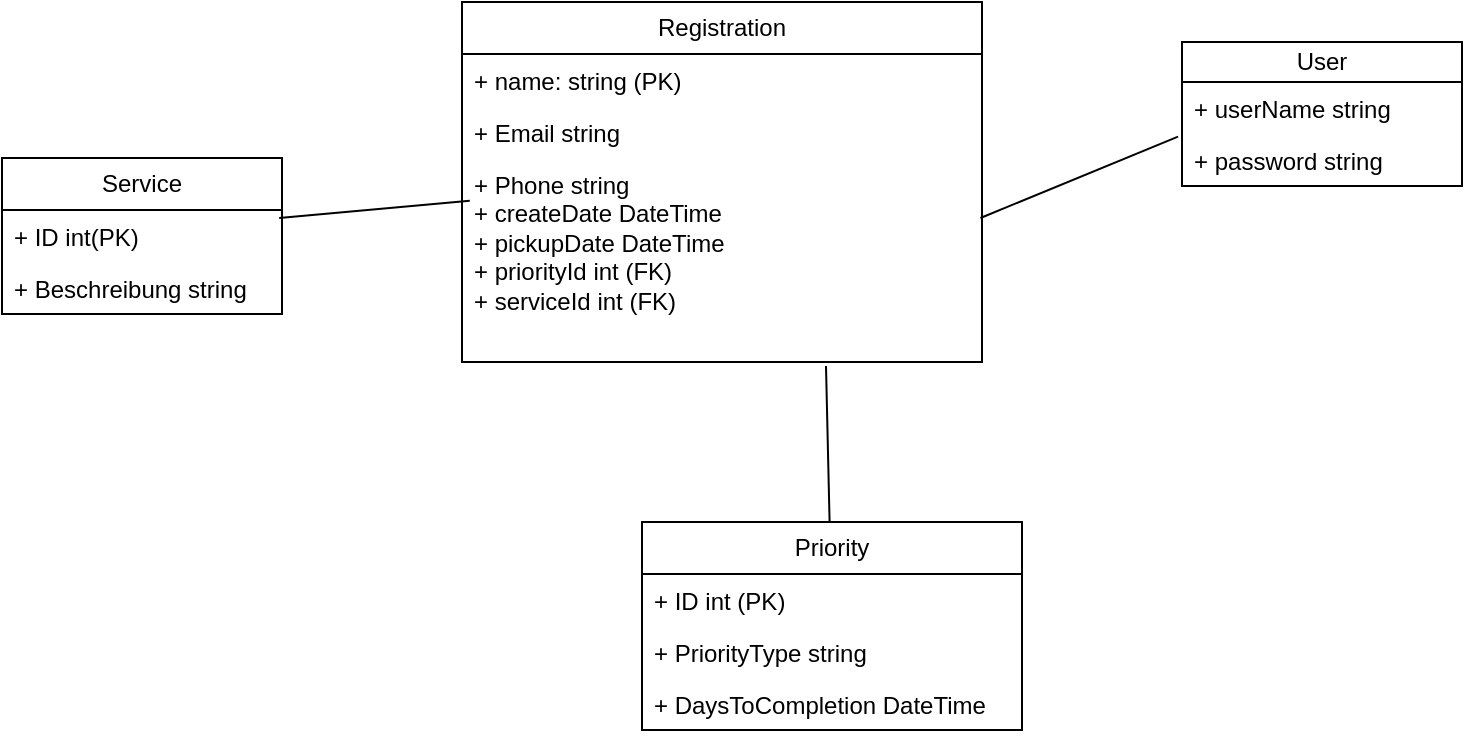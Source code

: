 <mxfile version="23.1.1" type="device">
  <diagram id="C5RBs43oDa-KdzZeNtuy" name="Page-1">
    <mxGraphModel dx="794" dy="492" grid="1" gridSize="10" guides="1" tooltips="1" connect="1" arrows="1" fold="1" page="1" pageScale="1" pageWidth="827" pageHeight="1169" math="0" shadow="0">
      <root>
        <mxCell id="WIyWlLk6GJQsqaUBKTNV-0" />
        <mxCell id="WIyWlLk6GJQsqaUBKTNV-1" parent="WIyWlLk6GJQsqaUBKTNV-0" />
        <mxCell id="ld8_vadko6keNfUn5_U7-4" value="Registration" style="swimlane;fontStyle=0;childLayout=stackLayout;horizontal=1;startSize=26;fillColor=none;horizontalStack=0;resizeParent=1;resizeParentMax=0;resizeLast=0;collapsible=1;marginBottom=0;whiteSpace=wrap;html=1;" parent="WIyWlLk6GJQsqaUBKTNV-1" vertex="1">
          <mxGeometry x="240" y="110" width="260" height="180" as="geometry" />
        </mxCell>
        <mxCell id="ld8_vadko6keNfUn5_U7-5" value="+ name: string (PK)" style="text;strokeColor=none;fillColor=none;align=left;verticalAlign=top;spacingLeft=4;spacingRight=4;overflow=hidden;rotatable=0;points=[[0,0.5],[1,0.5]];portConstraint=eastwest;whiteSpace=wrap;html=1;" parent="ld8_vadko6keNfUn5_U7-4" vertex="1">
          <mxGeometry y="26" width="260" height="26" as="geometry" />
        </mxCell>
        <mxCell id="ld8_vadko6keNfUn5_U7-6" value="+ Email string" style="text;strokeColor=none;fillColor=none;align=left;verticalAlign=top;spacingLeft=4;spacingRight=4;overflow=hidden;rotatable=0;points=[[0,0.5],[1,0.5]];portConstraint=eastwest;whiteSpace=wrap;html=1;" parent="ld8_vadko6keNfUn5_U7-4" vertex="1">
          <mxGeometry y="52" width="260" height="26" as="geometry" />
        </mxCell>
        <mxCell id="ld8_vadko6keNfUn5_U7-7" value="+ Phone string&lt;br&gt;+ createDate DateTime&lt;br&gt;+&amp;nbsp;pickupDate DateTime&lt;br&gt;+&amp;nbsp;priorityId int (FK)&lt;br&gt;+ serviceId int (FK)" style="text;strokeColor=none;fillColor=none;align=left;verticalAlign=top;spacingLeft=4;spacingRight=4;overflow=hidden;rotatable=0;points=[[0,0.5],[1,0.5]];portConstraint=eastwest;whiteSpace=wrap;html=1;" parent="ld8_vadko6keNfUn5_U7-4" vertex="1">
          <mxGeometry y="78" width="260" height="102" as="geometry" />
        </mxCell>
        <mxCell id="ld8_vadko6keNfUn5_U7-8" value="User" style="swimlane;fontStyle=0;childLayout=stackLayout;horizontal=1;startSize=20;fillColor=none;horizontalStack=0;resizeParent=1;resizeParentMax=0;resizeLast=0;collapsible=1;marginBottom=0;whiteSpace=wrap;html=1;" parent="WIyWlLk6GJQsqaUBKTNV-1" vertex="1">
          <mxGeometry x="600" y="130" width="140" height="72" as="geometry" />
        </mxCell>
        <mxCell id="ld8_vadko6keNfUn5_U7-9" value="+ userName string" style="text;strokeColor=none;fillColor=none;align=left;verticalAlign=top;spacingLeft=4;spacingRight=4;overflow=hidden;rotatable=0;points=[[0,0.5],[1,0.5]];portConstraint=eastwest;whiteSpace=wrap;html=1;" parent="ld8_vadko6keNfUn5_U7-8" vertex="1">
          <mxGeometry y="20" width="140" height="26" as="geometry" />
        </mxCell>
        <mxCell id="ld8_vadko6keNfUn5_U7-10" value="+ password string" style="text;strokeColor=none;fillColor=none;align=left;verticalAlign=top;spacingLeft=4;spacingRight=4;overflow=hidden;rotatable=0;points=[[0,0.5],[1,0.5]];portConstraint=eastwest;whiteSpace=wrap;html=1;" parent="ld8_vadko6keNfUn5_U7-8" vertex="1">
          <mxGeometry y="46" width="140" height="26" as="geometry" />
        </mxCell>
        <mxCell id="ld8_vadko6keNfUn5_U7-12" value="Priority" style="swimlane;fontStyle=0;childLayout=stackLayout;horizontal=1;startSize=26;fillColor=none;horizontalStack=0;resizeParent=1;resizeParentMax=0;resizeLast=0;collapsible=1;marginBottom=0;whiteSpace=wrap;html=1;" parent="WIyWlLk6GJQsqaUBKTNV-1" vertex="1">
          <mxGeometry x="330" y="370" width="190" height="104" as="geometry" />
        </mxCell>
        <mxCell id="ld8_vadko6keNfUn5_U7-13" value="+ ID int (PK)" style="text;strokeColor=none;fillColor=none;align=left;verticalAlign=top;spacingLeft=4;spacingRight=4;overflow=hidden;rotatable=0;points=[[0,0.5],[1,0.5]];portConstraint=eastwest;whiteSpace=wrap;html=1;" parent="ld8_vadko6keNfUn5_U7-12" vertex="1">
          <mxGeometry y="26" width="190" height="26" as="geometry" />
        </mxCell>
        <mxCell id="ld8_vadko6keNfUn5_U7-14" value="+&amp;nbsp;PriorityType string" style="text;strokeColor=none;fillColor=none;align=left;verticalAlign=top;spacingLeft=4;spacingRight=4;overflow=hidden;rotatable=0;points=[[0,0.5],[1,0.5]];portConstraint=eastwest;whiteSpace=wrap;html=1;" parent="ld8_vadko6keNfUn5_U7-12" vertex="1">
          <mxGeometry y="52" width="190" height="26" as="geometry" />
        </mxCell>
        <mxCell id="ld8_vadko6keNfUn5_U7-15" value="+&amp;nbsp;DaysToCompletion DateTime" style="text;strokeColor=none;fillColor=none;align=left;verticalAlign=top;spacingLeft=4;spacingRight=4;overflow=hidden;rotatable=0;points=[[0,0.5],[1,0.5]];portConstraint=eastwest;whiteSpace=wrap;html=1;" parent="ld8_vadko6keNfUn5_U7-12" vertex="1">
          <mxGeometry y="78" width="190" height="26" as="geometry" />
        </mxCell>
        <mxCell id="4zDVNqJbcxSrmzlxnEeK-1" value="Service" style="swimlane;fontStyle=0;childLayout=stackLayout;horizontal=1;startSize=26;fillColor=none;horizontalStack=0;resizeParent=1;resizeParentMax=0;resizeLast=0;collapsible=1;marginBottom=0;whiteSpace=wrap;html=1;" vertex="1" parent="WIyWlLk6GJQsqaUBKTNV-1">
          <mxGeometry x="10" y="188" width="140" height="78" as="geometry" />
        </mxCell>
        <mxCell id="4zDVNqJbcxSrmzlxnEeK-2" value="+ ID int(PK)" style="text;strokeColor=none;fillColor=none;align=left;verticalAlign=top;spacingLeft=4;spacingRight=4;overflow=hidden;rotatable=0;points=[[0,0.5],[1,0.5]];portConstraint=eastwest;whiteSpace=wrap;html=1;" vertex="1" parent="4zDVNqJbcxSrmzlxnEeK-1">
          <mxGeometry y="26" width="140" height="26" as="geometry" />
        </mxCell>
        <mxCell id="4zDVNqJbcxSrmzlxnEeK-3" value="+ Beschreibung string" style="text;strokeColor=none;fillColor=none;align=left;verticalAlign=top;spacingLeft=4;spacingRight=4;overflow=hidden;rotatable=0;points=[[0,0.5],[1,0.5]];portConstraint=eastwest;whiteSpace=wrap;html=1;" vertex="1" parent="4zDVNqJbcxSrmzlxnEeK-1">
          <mxGeometry y="52" width="140" height="26" as="geometry" />
        </mxCell>
        <mxCell id="4zDVNqJbcxSrmzlxnEeK-10" value="" style="endArrow=none;html=1;rounded=0;entryX=0.015;entryY=0.209;entryDx=0;entryDy=0;entryPerimeter=0;exitX=0.99;exitY=0.154;exitDx=0;exitDy=0;exitPerimeter=0;" edge="1" parent="WIyWlLk6GJQsqaUBKTNV-1" source="4zDVNqJbcxSrmzlxnEeK-2" target="ld8_vadko6keNfUn5_U7-7">
          <mxGeometry width="50" height="50" relative="1" as="geometry">
            <mxPoint x="330" y="310" as="sourcePoint" />
            <mxPoint x="380" y="260" as="targetPoint" />
          </mxGeometry>
        </mxCell>
        <mxCell id="4zDVNqJbcxSrmzlxnEeK-11" value="" style="endArrow=none;html=1;rounded=0;exitX=0.7;exitY=1.02;exitDx=0;exitDy=0;exitPerimeter=0;" edge="1" parent="WIyWlLk6GJQsqaUBKTNV-1" source="ld8_vadko6keNfUn5_U7-7" target="ld8_vadko6keNfUn5_U7-12">
          <mxGeometry width="50" height="50" relative="1" as="geometry">
            <mxPoint x="370" y="320" as="sourcePoint" />
            <mxPoint x="420" y="270" as="targetPoint" />
          </mxGeometry>
        </mxCell>
        <mxCell id="4zDVNqJbcxSrmzlxnEeK-12" value="" style="endArrow=none;html=1;rounded=0;exitX=0.997;exitY=0.294;exitDx=0;exitDy=0;exitPerimeter=0;entryX=-0.014;entryY=0.051;entryDx=0;entryDy=0;entryPerimeter=0;" edge="1" parent="WIyWlLk6GJQsqaUBKTNV-1" source="ld8_vadko6keNfUn5_U7-7" target="ld8_vadko6keNfUn5_U7-10">
          <mxGeometry width="50" height="50" relative="1" as="geometry">
            <mxPoint x="610" y="310" as="sourcePoint" />
            <mxPoint x="660" y="260" as="targetPoint" />
          </mxGeometry>
        </mxCell>
      </root>
    </mxGraphModel>
  </diagram>
</mxfile>

